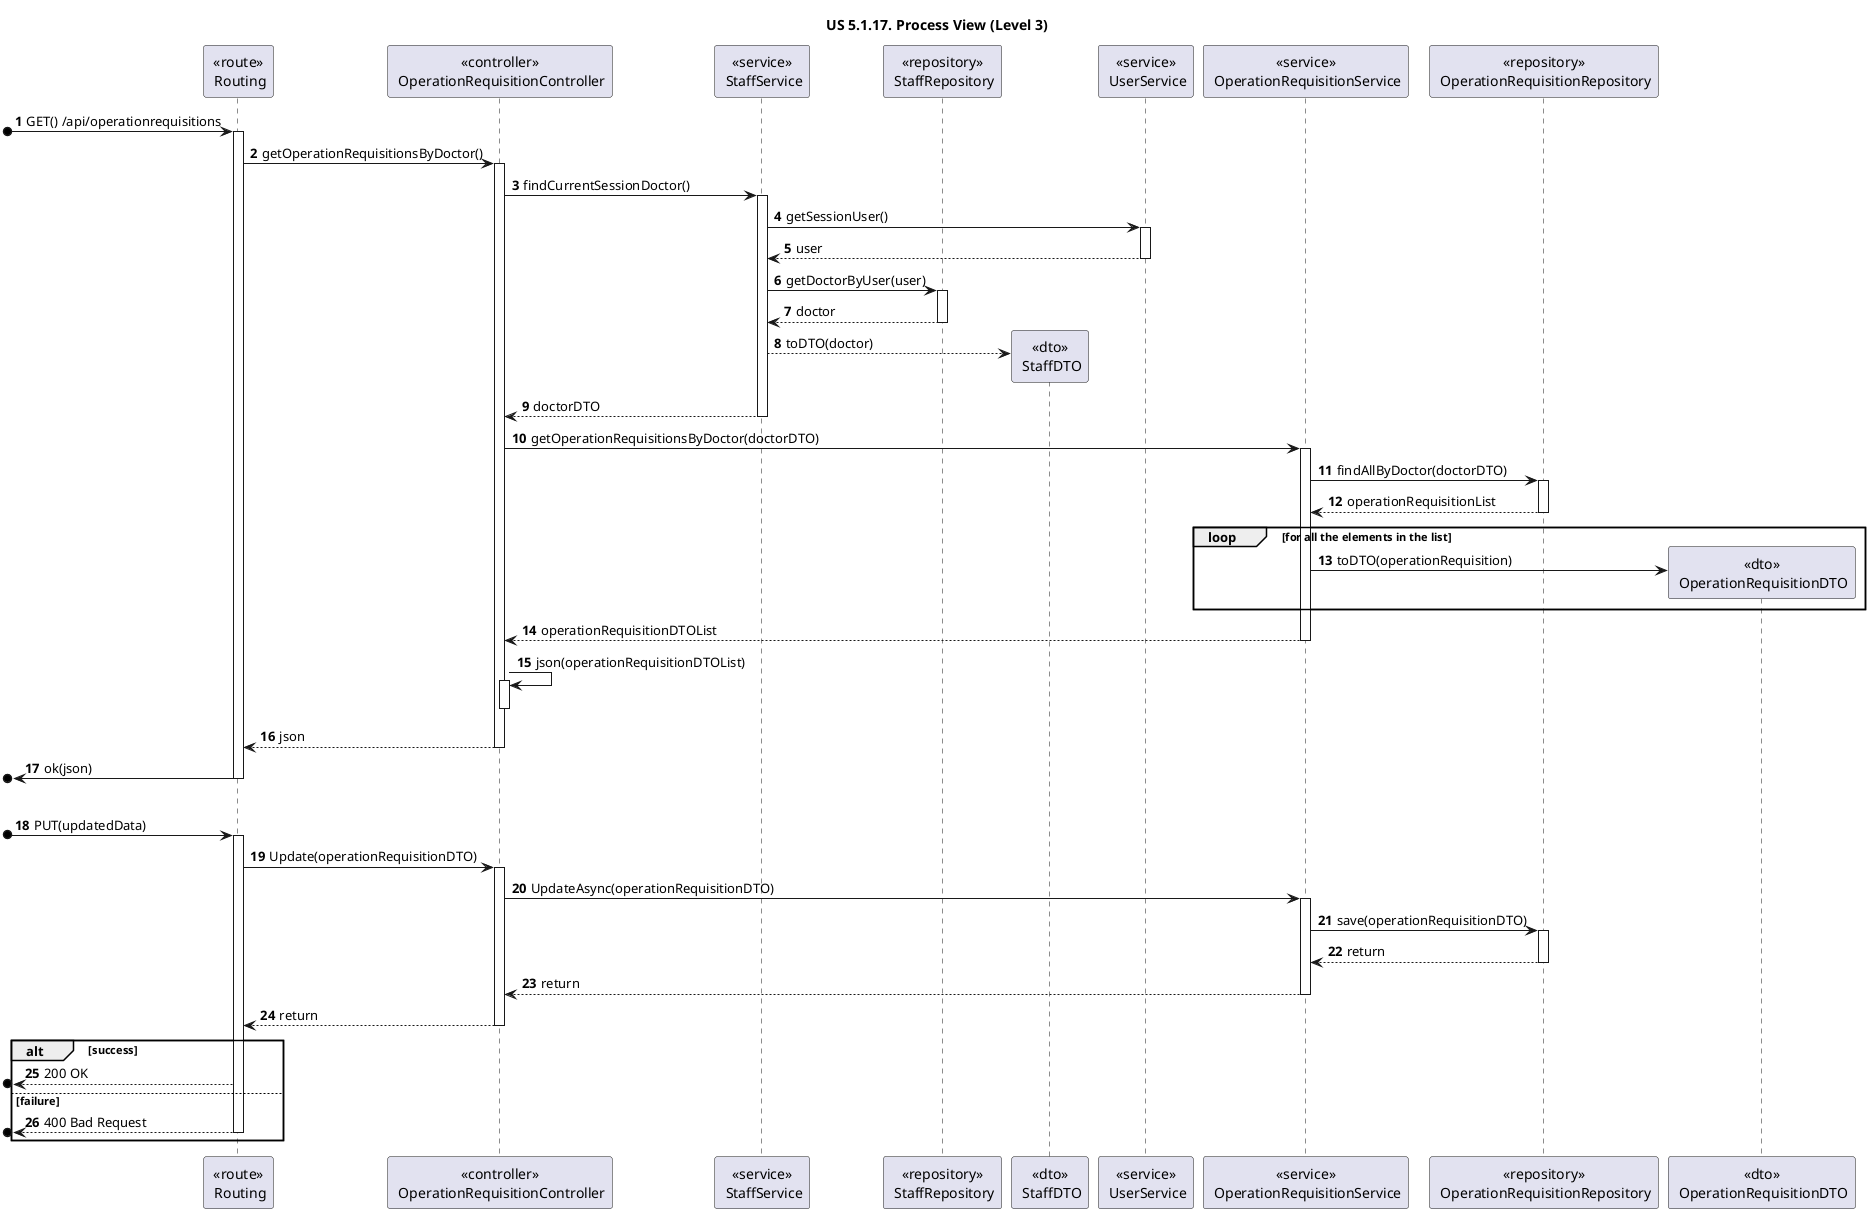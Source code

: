 @startuml
'https://plantuml.com/sequence-diagram

title "US 5.1.17. Process View (Level 3)"

autonumber

participant "<<route>>\n Routing" as ROUTE
participant "<<controller>>\n OperationRequisitionController" as CONTROL

participant "<<service>>\n StaffService" as STAFFServ
participant "<<repository>>\n StaffRepository" as STAFFRepo
participant "<<dto>>\n StaffDTO" as StaffDTO

participant "<<service>>\n UserService" as AUTHServ

participant "<<service>>\n OperationRequisitionService" as OPREQServ
participant "<<repository>>\n OperationRequisitionRepository" as OPREQRepo
participant "<<dto>>\n OperationRequisitionDTO" as OPREQDTO


[o-> ROUTE : GET() /api/operationrequisitions
activate ROUTE

ROUTE -> CONTROL : getOperationRequisitionsByDoctor()
activate CONTROL

CONTROL -> STAFFServ : findCurrentSessionDoctor()
activate STAFFServ

STAFFServ -> AUTHServ : getSessionUser()
activate AUTHServ

AUTHServ --> STAFFServ : user
deactivate AUTHServ

STAFFServ -> STAFFRepo : getDoctorByUser(user)
activate STAFFRepo

STAFFRepo --> STAFFServ : doctor
deactivate STAFFRepo

STAFFServ --> StaffDTO ** : toDTO(doctor)

STAFFServ --> CONTROL : doctorDTO
deactivate STAFFServ

CONTROL -> OPREQServ : getOperationRequisitionsByDoctor(doctorDTO)
activate OPREQServ

OPREQServ -> OPREQRepo : findAllByDoctor(doctorDTO)
activate OPREQRepo

OPREQRepo --> OPREQServ : operationRequisitionList
deactivate OPREQRepo

loop for all the elements in the list
OPREQServ -> OPREQDTO ** : toDTO(operationRequisition)

end loop

OPREQServ --> CONTROL : operationRequisitionDTOList
deactivate OPREQServ

CONTROL -> CONTROL : json(operationRequisitionDTOList)
activate CONTROL
deactivate CONTROL

CONTROL --> ROUTE : json
deactivate CONTROL

[o<- ROUTE : ok(json)
deactivate ROUTE

|||

[o-> ROUTE : PUT(updatedData)
activate ROUTE

ROUTE -> CONTROL : Update(operationRequisitionDTO)
activate CONTROL

CONTROL -> OPREQServ : UpdateAsync(operationRequisitionDTO)
activate OPREQServ

OPREQServ -> OPREQRepo : save(operationRequisitionDTO)
activate OPREQRepo

OPREQRepo --> OPREQServ : return
deactivate OPREQRepo

OPREQServ --> CONTROL : return
deactivate OPREQServ

CONTROL --> ROUTE : return
deactivate CONTROL


alt success
[o<-- ROUTE : 200 OK

else failure

[o<-- ROUTE : 400 Bad Request
deactivate ROUTE
end alt


@enduml